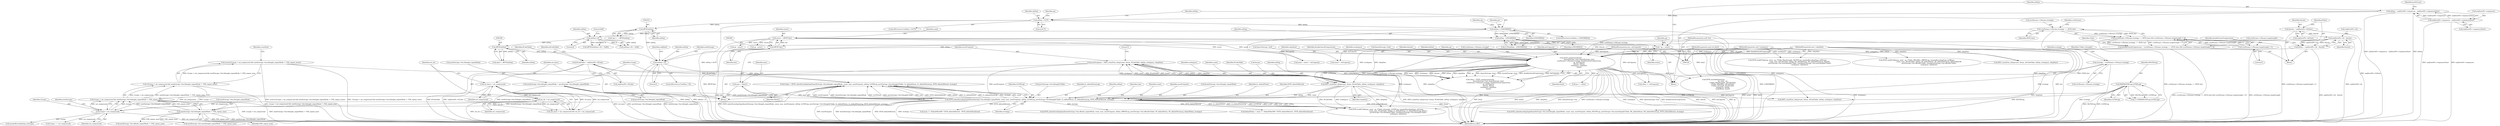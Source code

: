 digraph "0_zstd_3e5cdf1b6a85843e991d7d10f6a2567c15580da0_0@API" {
"1000462" [label="(Call,assert(!(LLtype < set_compressed && nextEntropy->fse.litlength_repeatMode != FSE_repeat_none)))"];
"1000463" [label="(Call,!(LLtype < set_compressed && nextEntropy->fse.litlength_repeatMode != FSE_repeat_none))"];
"1000464" [label="(Call,LLtype < set_compressed && nextEntropy->fse.litlength_repeatMode != FSE_repeat_none)"];
"1000465" [label="(Call,LLtype < set_compressed)"];
"1000431" [label="(Call,LLtype = ZSTD_selectEncodingType(&nextEntropy->fse.litlength_repeatMode, count, max, mostFrequent, nbSeq, LLFSELog, prevEntropy->fse.litlengthCTable, LL_defaultNorm, LL_defaultNormLog, ZSTD_defaultAllowed, strategy))"];
"1000433" [label="(Call,ZSTD_selectEncodingType(&nextEntropy->fse.litlength_repeatMode, count, max, mostFrequent, nbSeq, LLFSELog, prevEntropy->fse.litlengthCTable, LL_defaultNorm, LL_defaultNormLog, ZSTD_defaultAllowed, strategy))"];
"1000420" [label="(Call,nextEntropy->fse.litlength_repeatMode = prevEntropy->fse.litlength_repeatMode)"];
"1000409" [label="(Call,HIST_countFast_wksp(count, &max, llCodeTable, nbSeq, workspace, wkspSize))"];
"1000187" [label="(Call,llCodeTable = seqStorePtr->llCode)"];
"1000374" [label="(Call,nbSeq==0)"];
"1000347" [label="(Call,(BYTE)nbSeq)"];
"1000338" [label="(Call,nbSeq>>8)"];
"1000327" [label="(Call,nbSeq < LONGNBSEQ)"];
"1000315" [label="(Call,nbSeq < 0x7F)"];
"1000212" [label="(Call,nbSeq = seqStorePtr->sequences - seqStorePtr->sequencesStart)"];
"1000214" [label="(Call,seqStorePtr->sequences - seqStorePtr->sequencesStart)"];
"1000367" [label="(Call,nbSeq - LONGNBSEQ)"];
"1000322" [label="(Call,(BYTE)nbSeq)"];
"1000269" [label="(Call,ZSTD_compressLiterals(\n                                    &prevEntropy->huf, &nextEntropy->huf,\n                                    cctxParams->cParams.strategy, disableLiteralCompression,\n                                    op, dstCapacity,\n                                    literals, litSize,\n                                    workspace, wkspSize,\n                                    bmi2))"];
"1000252" [label="(Call,cctxParams->cParams.strategy == ZSTD_fast)"];
"1000249" [label="(Call,disableLiteralCompression = (cctxParams->cParams.strategy == ZSTD_fast) && (cctxParams->cParams.targetLength > 0))"];
"1000251" [label="(Call,(cctxParams->cParams.strategy == ZSTD_fast) && (cctxParams->cParams.targetLength > 0))"];
"1000259" [label="(Call,cctxParams->cParams.targetLength > 0)"];
"1000208" [label="(Call,* op = ostart)"];
"1000197" [label="(Call,ostart = (BYTE*)dst)"];
"1000199" [label="(Call,(BYTE*)dst)"];
"1000125" [label="(MethodParameterIn,void* dst)"];
"1000126" [label="(MethodParameterIn,size_t dstCapacity)"];
"1000243" [label="(Call,seqStorePtr->lit - literals)"];
"1000235" [label="(Call,literals = seqStorePtr->litStart)"];
"1000241" [label="(Call,litSize = seqStorePtr->lit - literals)"];
"1000127" [label="(MethodParameterIn,void* workspace)"];
"1000128" [label="(MethodParameterIn,size_t wkspSize)"];
"1000129" [label="(MethodParameterIn,const int bmi2)"];
"1000403" [label="(Call,max = MaxLL)"];
"1000407" [label="(Call,mostFrequent = HIST_countFast_wksp(count, &max, llCodeTable, nbSeq, workspace, wkspSize))"];
"1000231" [label="(Call,MAX(MLFSELog,LLFSELog))"];
"1000142" [label="(Call,strategy = cctxParams->cParams.strategy)"];
"1000459" [label="(Call,set_rle < set_compressed)"];
"1000456" [label="(Call,set_basic < set_compressed)"];
"1000468" [label="(Call,nextEntropy->fse.litlength_repeatMode != FSE_repeat_none)"];
"1000204" [label="(Call,ostart + dstCapacity)"];
"1000335" [label="(Call,(BYTE)((nbSeq>>8) + 0x80))"];
"1000478" [label="(Identifier,countSize)"];
"1000469" [label="(Call,nextEntropy->fse.litlength_repeatMode)"];
"1000832" [label="(Call,op - ostart)"];
"1000284" [label="(Identifier,op)"];
"1000343" [label="(Call,op[1] = (BYTE)nbSeq)"];
"1000444" [label="(Identifier,LLFSELog)"];
"1000297" [label="(Call,cSize <= dstCapacity)"];
"1000592" [label="(Call,nextEntropy->fse.offcode_repeatMode != FSE_repeat_none)"];
"1000409" [label="(Call,HIST_countFast_wksp(count, &max, llCodeTable, nbSeq, workspace, wkspSize))"];
"1000198" [label="(Identifier,ostart)"];
"1000316" [label="(Identifier,nbSeq)"];
"1000337" [label="(Call,(nbSeq>>8) + 0x80)"];
"1000144" [label="(Call,cctxParams->cParams.strategy)"];
"1000347" [label="(Call,(BYTE)nbSeq)"];
"1000265" [label="(Literal,0)"];
"1000373" [label="(ControlStructure,if (nbSeq==0))"];
"1000126" [label="(MethodParameterIn,size_t dstCapacity)"];
"1000340" [label="(Literal,8)"];
"1000375" [label="(Identifier,nbSeq)"];
"1000420" [label="(Call,nextEntropy->fse.litlength_repeatMode = prevEntropy->fse.litlength_repeatMode)"];
"1000445" [label="(Call,prevEntropy->fse.litlengthCTable)"];
"1000237" [label="(Call,seqStorePtr->litStart)"];
"1000451" [label="(Identifier,LL_defaultNormLog)"];
"1000278" [label="(Call,cctxParams->cParams.strategy)"];
"1000479" [label="(Call,ZSTD_buildCTable(op, oend - op, CTable_LitLength, LLFSELog, (symbolEncodingType_e)LLtype,\n                                                    count, max, llCodeTable, nbSeq, LL_defaultNorm, LL_defaultNormLog, MaxLL,\n                                                    prevEntropy->fse.litlengthCTable, sizeof(prevEntropy->fse.litlengthCTable),\n                                                    workspace, wkspSize))"];
"1000603" [label="(Call,ZSTD_buildCTable(op, oend - op, CTable_OffsetBits, OffFSELog, (symbolEncodingType_e)Offtype,\n                                                    count, max, ofCodeTable, nbSeq, OF_defaultNorm, OF_defaultNormLog, DefaultMaxOff,\n                                                    prevEntropy->fse.offcodeCTable, sizeof(prevEntropy->fse.offcodeCTable),\n                                                    workspace, wkspSize))"];
"1000369" [label="(Identifier,LONGNBSEQ)"];
"1000285" [label="(Identifier,dstCapacity)"];
"1000543" [label="(Call,(max <= DefaultMaxOff) ? ZSTD_defaultAllowed : ZSTD_defaultDisallowed)"];
"1000213" [label="(Identifier,nbSeq)"];
"1000381" [label="(Identifier,nextEntropy)"];
"1000426" [label="(Call,prevEntropy->fse.litlength_repeatMode)"];
"1000656" [label="(Call,HIST_countFast_wksp(count, &max, mlCodeTable, nbSeq, workspace, wkspSize))"];
"1000461" [label="(Identifier,set_compressed)"];
"1000270" [label="(Call,&prevEntropy->huf)"];
"1000258" [label="(Identifier,ZSTD_fast)"];
"1000244" [label="(Call,seqStorePtr->lit)"];
"1000251" [label="(Call,(cctxParams->cParams.strategy == ZSTD_fast) && (cctxParams->cParams.targetLength > 0))"];
"1000202" [label="(Call,oend = ostart + dstCapacity)"];
"1000193" [label="(Identifier,mlCodeTable)"];
"1000443" [label="(Identifier,nbSeq)"];
"1000453" [label="(Identifier,strategy)"];
"1000463" [label="(Call,!(LLtype < set_compressed && nextEntropy->fse.litlength_repeatMode != FSE_repeat_none))"];
"1000414" [label="(Identifier,nbSeq)"];
"1000367" [label="(Call,nbSeq - LONGNBSEQ)"];
"1000431" [label="(Call,LLtype = ZSTD_selectEncodingType(&nextEntropy->fse.litlength_repeatMode, count, max, mostFrequent, nbSeq, LLFSELog, prevEntropy->fse.litlengthCTable, LL_defaultNorm, LL_defaultNormLog, ZSTD_defaultAllowed, strategy))"];
"1000328" [label="(Identifier,nbSeq)"];
"1000315" [label="(Call,nbSeq < 0x7F)"];
"1000376" [label="(Literal,0)"];
"1000289" [label="(Identifier,wkspSize)"];
"1000314" [label="(ControlStructure,if (nbSeq < 0x7F))"];
"1000723" [label="(Call,ZSTD_buildCTable(op, oend - op, CTable_MatchLength, MLFSELog, (symbolEncodingType_e)MLtype,\n                                                    count, max, mlCodeTable, nbSeq, ML_defaultNorm, ML_defaultNormLog, MaxML,\n                                                    prevEntropy->fse.matchlengthCTable, sizeof(prevEntropy->fse.matchlengthCTable),\n                                                    workspace, wkspSize))"];
"1000365" [label="(Call,(U16)(nbSeq - LONGNBSEQ))"];
"1000127" [label="(MethodParameterIn,void* workspace)"];
"1000224" [label="(Identifier,lastNCount)"];
"1000267" [label="(Call,cSize = ZSTD_compressLiterals(\n                                    &prevEntropy->huf, &nextEntropy->huf,\n                                    cctxParams->cParams.strategy, disableLiteralCompression,\n                                    op, dstCapacity,\n                                    literals, litSize,\n                                    workspace, wkspSize,\n                                    bmi2))"];
"1000486" [label="(Call,(symbolEncodingType_e)LLtype)"];
"1000456" [label="(Call,set_basic < set_compressed)"];
"1000404" [label="(Identifier,max)"];
"1000407" [label="(Call,mostFrequent = HIST_countFast_wksp(count, &max, llCodeTable, nbSeq, workspace, wkspSize))"];
"1000441" [label="(Identifier,max)"];
"1000440" [label="(Identifier,count)"];
"1000421" [label="(Call,nextEntropy->fse.litlength_repeatMode)"];
"1000188" [label="(Identifier,llCodeTable)"];
"1000565" [label="(Call,ZSTD_selectEncodingType(&nextEntropy->fse.offcode_repeatMode, count, max, mostFrequent, nbSeq, OffFSELog, prevEntropy->fse.offcodeCTable, OF_defaultNorm, OF_defaultNormLog, defaultPolicy, strategy))"];
"1000333" [label="(Identifier,op)"];
"1000415" [label="(Identifier,workspace)"];
"1000199" [label="(Call,(BYTE*)dst)"];
"1000541" [label="(Call,defaultPolicy = (max <= DefaultMaxOff) ? ZSTD_defaultAllowed : ZSTD_defaultDisallowed)"];
"1000396" [label="(Identifier,seqHead)"];
"1000459" [label="(Call,set_rle < set_compressed)"];
"1000467" [label="(Identifier,set_compressed)"];
"1000408" [label="(Identifier,mostFrequent)"];
"1000242" [label="(Identifier,litSize)"];
"1000403" [label="(Call,max = MaxLL)"];
"1000416" [label="(Identifier,wkspSize)"];
"1000283" [label="(Identifier,disableLiteralCompression)"];
"1000338" [label="(Call,nbSeq>>8)"];
"1000329" [label="(Identifier,LONGNBSEQ)"];
"1000208" [label="(Call,* op = ostart)"];
"1000215" [label="(Call,seqStorePtr->sequences)"];
"1000243" [label="(Call,seqStorePtr->lit - literals)"];
"1000290" [label="(Identifier,bmi2)"];
"1000392" [label="(Call,op - ostart)"];
"1000327" [label="(Call,nbSeq < LONGNBSEQ)"];
"1000249" [label="(Call,disableLiteralCompression = (cctxParams->cParams.strategy == ZSTD_fast) && (cctxParams->cParams.targetLength > 0))"];
"1000247" [label="(Identifier,literals)"];
"1000212" [label="(Call,nbSeq = seqStorePtr->sequences - seqStorePtr->sequencesStart)"];
"1000125" [label="(MethodParameterIn,void* dst)"];
"1000442" [label="(Identifier,mostFrequent)"];
"1000253" [label="(Call,cctxParams->cParams.strategy)"];
"1000685" [label="(Call,ZSTD_selectEncodingType(&nextEntropy->fse.matchlength_repeatMode, count, max, mostFrequent, nbSeq, MLFSELog, prevEntropy->fse.matchlengthCTable, ML_defaultNorm, ML_defaultNormLog, ZSTD_defaultAllowed, strategy))"];
"1000234" [label="(Block,)"];
"1000712" [label="(Call,nextEntropy->fse.matchlength_repeatMode != FSE_repeat_none)"];
"1000218" [label="(Call,seqStorePtr->sequencesStart)"];
"1000468" [label="(Call,nextEntropy->fse.litlength_repeatMode != FSE_repeat_none)"];
"1000532" [label="(Call,HIST_countFast_wksp(count, &max, ofCodeTable, nbSeq, workspace, wkspSize))"];
"1000339" [label="(Identifier,nbSeq)"];
"1000250" [label="(Identifier,disableLiteralCompression)"];
"1000433" [label="(Call,ZSTD_selectEncodingType(&nextEntropy->fse.litlength_repeatMode, count, max, mostFrequent, nbSeq, LLFSELog, prevEntropy->fse.litlengthCTable, LL_defaultNorm, LL_defaultNormLog, ZSTD_defaultAllowed, strategy))"];
"1000434" [label="(Call,&nextEntropy->fse.litlength_repeatMode)"];
"1000189" [label="(Call,seqStorePtr->llCode)"];
"1000214" [label="(Call,seqStorePtr->sequences - seqStorePtr->sequencesStart)"];
"1000241" [label="(Call,litSize = seqStorePtr->lit - literals)"];
"1000410" [label="(Identifier,count)"];
"1000129" [label="(MethodParameterIn,const int bmi2)"];
"1000401" [label="(Block,)"];
"1000405" [label="(Identifier,MaxLL)"];
"1000187" [label="(Call,llCodeTable = seqStorePtr->llCode)"];
"1000260" [label="(Call,cctxParams->cParams.targetLength)"];
"1000231" [label="(Call,MAX(MLFSELog,LLFSELog))"];
"1000142" [label="(Call,strategy = cctxParams->cParams.strategy)"];
"1000288" [label="(Identifier,workspace)"];
"1000318" [label="(Call,*op++ = (BYTE)nbSeq)"];
"1000374" [label="(Call,nbSeq==0)"];
"1000368" [label="(Identifier,nbSeq)"];
"1000233" [label="(Identifier,LLFSELog)"];
"1000341" [label="(Literal,0x80)"];
"1000455" [label="(Call,set_basic < set_compressed && set_rle < set_compressed)"];
"1000460" [label="(Identifier,set_rle)"];
"1000450" [label="(Identifier,LL_defaultNorm)"];
"1000143" [label="(Identifier,strategy)"];
"1000321" [label="(Identifier,op)"];
"1000458" [label="(Identifier,set_compressed)"];
"1000349" [label="(Identifier,nbSeq)"];
"1000128" [label="(MethodParameterIn,size_t wkspSize)"];
"1000268" [label="(Identifier,cSize)"];
"1000471" [label="(Identifier,nextEntropy)"];
"1000322" [label="(Call,(BYTE)nbSeq)"];
"1000418" [label="(Literal,5)"];
"1000274" [label="(Call,&nextEntropy->huf)"];
"1000235" [label="(Call,literals = seqStorePtr->litStart)"];
"1000232" [label="(Identifier,MLFSELog)"];
"1000197" [label="(Call,ostart = (BYTE*)dst)"];
"1000210" [label="(Identifier,ostart)"];
"1000229" [label="(Call,1<<MAX(MLFSELog,LLFSELog))"];
"1000203" [label="(Identifier,oend)"];
"1000286" [label="(Identifier,literals)"];
"1000413" [label="(Identifier,llCodeTable)"];
"1000357" [label="(Identifier,op)"];
"1000262" [label="(Identifier,cctxParams)"];
"1000201" [label="(Identifier,dst)"];
"1000465" [label="(Call,LLtype < set_compressed)"];
"1000236" [label="(Identifier,literals)"];
"1000462" [label="(Call,assert(!(LLtype < set_compressed && nextEntropy->fse.litlength_repeatMode != FSE_repeat_none)))"];
"1000300" [label="(Call,op += cSize)"];
"1000269" [label="(Call,ZSTD_compressLiterals(\n                                    &prevEntropy->huf, &nextEntropy->huf,\n                                    cctxParams->cParams.strategy, disableLiteralCompression,\n                                    op, dstCapacity,\n                                    literals, litSize,\n                                    workspace, wkspSize,\n                                    bmi2))"];
"1000287" [label="(Identifier,litSize)"];
"1000152" [label="(Identifier,CTable_LitLength)"];
"1000317" [label="(Literal,0x7F)"];
"1000835" [label="(MethodReturn,RET)"];
"1000209" [label="(Identifier,op)"];
"1000457" [label="(Identifier,set_basic)"];
"1000464" [label="(Call,LLtype < set_compressed && nextEntropy->fse.litlength_repeatMode != FSE_repeat_none)"];
"1000466" [label="(Identifier,LLtype)"];
"1000259" [label="(Call,cctxParams->cParams.targetLength > 0)"];
"1000411" [label="(Call,&max)"];
"1000452" [label="(Identifier,ZSTD_defaultAllowed)"];
"1000324" [label="(Identifier,nbSeq)"];
"1000252" [label="(Call,cctxParams->cParams.strategy == ZSTD_fast)"];
"1000474" [label="(Identifier,FSE_repeat_none)"];
"1000130" [label="(Block,)"];
"1000788" [label="(Call,ZSTD_encodeSequences(\n                                        op, oend - op,\n                                        CTable_MatchLength, mlCodeTable,\n                                        CTable_OffsetBits, ofCodeTable,\n                                        CTable_LitLength, llCodeTable,\n                                        sequences, nbSeq,\n                                        longOffsets, bmi2))"];
"1000432" [label="(Identifier,LLtype)"];
"1000515" [label="(Call,LLtype == set_compressed)"];
"1000326" [label="(ControlStructure,if (nbSeq < LONGNBSEQ))"];
"1000462" -> "1000401"  [label="AST: "];
"1000462" -> "1000463"  [label="CFG: "];
"1000463" -> "1000462"  [label="AST: "];
"1000478" -> "1000462"  [label="CFG: "];
"1000462" -> "1000835"  [label="DDG: !(LLtype < set_compressed && nextEntropy->fse.litlength_repeatMode != FSE_repeat_none)"];
"1000462" -> "1000835"  [label="DDG: assert(!(LLtype < set_compressed && nextEntropy->fse.litlength_repeatMode != FSE_repeat_none))"];
"1000463" -> "1000462"  [label="DDG: LLtype < set_compressed && nextEntropy->fse.litlength_repeatMode != FSE_repeat_none"];
"1000463" -> "1000464"  [label="CFG: "];
"1000464" -> "1000463"  [label="AST: "];
"1000463" -> "1000835"  [label="DDG: LLtype < set_compressed && nextEntropy->fse.litlength_repeatMode != FSE_repeat_none"];
"1000464" -> "1000463"  [label="DDG: LLtype < set_compressed"];
"1000464" -> "1000463"  [label="DDG: nextEntropy->fse.litlength_repeatMode != FSE_repeat_none"];
"1000464" -> "1000465"  [label="CFG: "];
"1000464" -> "1000468"  [label="CFG: "];
"1000465" -> "1000464"  [label="AST: "];
"1000468" -> "1000464"  [label="AST: "];
"1000464" -> "1000835"  [label="DDG: LLtype < set_compressed"];
"1000464" -> "1000835"  [label="DDG: nextEntropy->fse.litlength_repeatMode != FSE_repeat_none"];
"1000465" -> "1000464"  [label="DDG: LLtype"];
"1000465" -> "1000464"  [label="DDG: set_compressed"];
"1000468" -> "1000464"  [label="DDG: nextEntropy->fse.litlength_repeatMode"];
"1000468" -> "1000464"  [label="DDG: FSE_repeat_none"];
"1000465" -> "1000467"  [label="CFG: "];
"1000466" -> "1000465"  [label="AST: "];
"1000467" -> "1000465"  [label="AST: "];
"1000471" -> "1000465"  [label="CFG: "];
"1000465" -> "1000835"  [label="DDG: set_compressed"];
"1000431" -> "1000465"  [label="DDG: LLtype"];
"1000459" -> "1000465"  [label="DDG: set_compressed"];
"1000456" -> "1000465"  [label="DDG: set_compressed"];
"1000465" -> "1000486"  [label="DDG: LLtype"];
"1000465" -> "1000515"  [label="DDG: set_compressed"];
"1000431" -> "1000401"  [label="AST: "];
"1000431" -> "1000433"  [label="CFG: "];
"1000432" -> "1000431"  [label="AST: "];
"1000433" -> "1000431"  [label="AST: "];
"1000457" -> "1000431"  [label="CFG: "];
"1000431" -> "1000835"  [label="DDG: ZSTD_selectEncodingType(&nextEntropy->fse.litlength_repeatMode, count, max, mostFrequent, nbSeq, LLFSELog, prevEntropy->fse.litlengthCTable, LL_defaultNorm, LL_defaultNormLog, ZSTD_defaultAllowed, strategy)"];
"1000433" -> "1000431"  [label="DDG: mostFrequent"];
"1000433" -> "1000431"  [label="DDG: &nextEntropy->fse.litlength_repeatMode"];
"1000433" -> "1000431"  [label="DDG: LLFSELog"];
"1000433" -> "1000431"  [label="DDG: prevEntropy->fse.litlengthCTable"];
"1000433" -> "1000431"  [label="DDG: max"];
"1000433" -> "1000431"  [label="DDG: ZSTD_defaultAllowed"];
"1000433" -> "1000431"  [label="DDG: nbSeq"];
"1000433" -> "1000431"  [label="DDG: LL_defaultNorm"];
"1000433" -> "1000431"  [label="DDG: LL_defaultNormLog"];
"1000433" -> "1000431"  [label="DDG: strategy"];
"1000433" -> "1000431"  [label="DDG: count"];
"1000433" -> "1000453"  [label="CFG: "];
"1000434" -> "1000433"  [label="AST: "];
"1000440" -> "1000433"  [label="AST: "];
"1000441" -> "1000433"  [label="AST: "];
"1000442" -> "1000433"  [label="AST: "];
"1000443" -> "1000433"  [label="AST: "];
"1000444" -> "1000433"  [label="AST: "];
"1000445" -> "1000433"  [label="AST: "];
"1000450" -> "1000433"  [label="AST: "];
"1000451" -> "1000433"  [label="AST: "];
"1000452" -> "1000433"  [label="AST: "];
"1000453" -> "1000433"  [label="AST: "];
"1000433" -> "1000835"  [label="DDG: mostFrequent"];
"1000433" -> "1000835"  [label="DDG: &nextEntropy->fse.litlength_repeatMode"];
"1000433" -> "1000835"  [label="DDG: ZSTD_defaultAllowed"];
"1000433" -> "1000835"  [label="DDG: strategy"];
"1000420" -> "1000433"  [label="DDG: nextEntropy->fse.litlength_repeatMode"];
"1000409" -> "1000433"  [label="DDG: count"];
"1000409" -> "1000433"  [label="DDG: nbSeq"];
"1000403" -> "1000433"  [label="DDG: max"];
"1000407" -> "1000433"  [label="DDG: mostFrequent"];
"1000231" -> "1000433"  [label="DDG: LLFSELog"];
"1000142" -> "1000433"  [label="DDG: strategy"];
"1000433" -> "1000468"  [label="DDG: &nextEntropy->fse.litlength_repeatMode"];
"1000433" -> "1000479"  [label="DDG: LLFSELog"];
"1000433" -> "1000479"  [label="DDG: count"];
"1000433" -> "1000479"  [label="DDG: max"];
"1000433" -> "1000479"  [label="DDG: nbSeq"];
"1000433" -> "1000479"  [label="DDG: LL_defaultNorm"];
"1000433" -> "1000479"  [label="DDG: LL_defaultNormLog"];
"1000433" -> "1000541"  [label="DDG: ZSTD_defaultAllowed"];
"1000433" -> "1000543"  [label="DDG: ZSTD_defaultAllowed"];
"1000433" -> "1000565"  [label="DDG: strategy"];
"1000433" -> "1000685"  [label="DDG: ZSTD_defaultAllowed"];
"1000420" -> "1000401"  [label="AST: "];
"1000420" -> "1000426"  [label="CFG: "];
"1000421" -> "1000420"  [label="AST: "];
"1000426" -> "1000420"  [label="AST: "];
"1000432" -> "1000420"  [label="CFG: "];
"1000420" -> "1000835"  [label="DDG: prevEntropy->fse.litlength_repeatMode"];
"1000420" -> "1000835"  [label="DDG: nextEntropy->fse.litlength_repeatMode"];
"1000420" -> "1000468"  [label="DDG: nextEntropy->fse.litlength_repeatMode"];
"1000409" -> "1000407"  [label="AST: "];
"1000409" -> "1000416"  [label="CFG: "];
"1000410" -> "1000409"  [label="AST: "];
"1000411" -> "1000409"  [label="AST: "];
"1000413" -> "1000409"  [label="AST: "];
"1000414" -> "1000409"  [label="AST: "];
"1000415" -> "1000409"  [label="AST: "];
"1000416" -> "1000409"  [label="AST: "];
"1000407" -> "1000409"  [label="CFG: "];
"1000409" -> "1000835"  [label="DDG: &max"];
"1000409" -> "1000407"  [label="DDG: nbSeq"];
"1000409" -> "1000407"  [label="DDG: wkspSize"];
"1000409" -> "1000407"  [label="DDG: workspace"];
"1000409" -> "1000407"  [label="DDG: count"];
"1000409" -> "1000407"  [label="DDG: llCodeTable"];
"1000409" -> "1000407"  [label="DDG: &max"];
"1000187" -> "1000409"  [label="DDG: llCodeTable"];
"1000374" -> "1000409"  [label="DDG: nbSeq"];
"1000269" -> "1000409"  [label="DDG: workspace"];
"1000269" -> "1000409"  [label="DDG: wkspSize"];
"1000127" -> "1000409"  [label="DDG: workspace"];
"1000128" -> "1000409"  [label="DDG: wkspSize"];
"1000409" -> "1000479"  [label="DDG: llCodeTable"];
"1000409" -> "1000479"  [label="DDG: workspace"];
"1000409" -> "1000479"  [label="DDG: wkspSize"];
"1000409" -> "1000532"  [label="DDG: &max"];
"1000187" -> "1000130"  [label="AST: "];
"1000187" -> "1000189"  [label="CFG: "];
"1000188" -> "1000187"  [label="AST: "];
"1000189" -> "1000187"  [label="AST: "];
"1000193" -> "1000187"  [label="CFG: "];
"1000187" -> "1000835"  [label="DDG: llCodeTable"];
"1000187" -> "1000835"  [label="DDG: seqStorePtr->llCode"];
"1000374" -> "1000373"  [label="AST: "];
"1000374" -> "1000376"  [label="CFG: "];
"1000375" -> "1000374"  [label="AST: "];
"1000376" -> "1000374"  [label="AST: "];
"1000381" -> "1000374"  [label="CFG: "];
"1000396" -> "1000374"  [label="CFG: "];
"1000374" -> "1000835"  [label="DDG: nbSeq"];
"1000374" -> "1000835"  [label="DDG: nbSeq==0"];
"1000347" -> "1000374"  [label="DDG: nbSeq"];
"1000367" -> "1000374"  [label="DDG: nbSeq"];
"1000322" -> "1000374"  [label="DDG: nbSeq"];
"1000347" -> "1000343"  [label="AST: "];
"1000347" -> "1000349"  [label="CFG: "];
"1000348" -> "1000347"  [label="AST: "];
"1000349" -> "1000347"  [label="AST: "];
"1000343" -> "1000347"  [label="CFG: "];
"1000347" -> "1000343"  [label="DDG: nbSeq"];
"1000338" -> "1000347"  [label="DDG: nbSeq"];
"1000338" -> "1000337"  [label="AST: "];
"1000338" -> "1000340"  [label="CFG: "];
"1000339" -> "1000338"  [label="AST: "];
"1000340" -> "1000338"  [label="AST: "];
"1000341" -> "1000338"  [label="CFG: "];
"1000338" -> "1000335"  [label="DDG: nbSeq"];
"1000338" -> "1000335"  [label="DDG: 8"];
"1000338" -> "1000337"  [label="DDG: nbSeq"];
"1000338" -> "1000337"  [label="DDG: 8"];
"1000327" -> "1000338"  [label="DDG: nbSeq"];
"1000327" -> "1000326"  [label="AST: "];
"1000327" -> "1000329"  [label="CFG: "];
"1000328" -> "1000327"  [label="AST: "];
"1000329" -> "1000327"  [label="AST: "];
"1000333" -> "1000327"  [label="CFG: "];
"1000357" -> "1000327"  [label="CFG: "];
"1000327" -> "1000835"  [label="DDG: LONGNBSEQ"];
"1000327" -> "1000835"  [label="DDG: nbSeq < LONGNBSEQ"];
"1000315" -> "1000327"  [label="DDG: nbSeq"];
"1000327" -> "1000367"  [label="DDG: nbSeq"];
"1000327" -> "1000367"  [label="DDG: LONGNBSEQ"];
"1000315" -> "1000314"  [label="AST: "];
"1000315" -> "1000317"  [label="CFG: "];
"1000316" -> "1000315"  [label="AST: "];
"1000317" -> "1000315"  [label="AST: "];
"1000321" -> "1000315"  [label="CFG: "];
"1000328" -> "1000315"  [label="CFG: "];
"1000315" -> "1000835"  [label="DDG: nbSeq < 0x7F"];
"1000212" -> "1000315"  [label="DDG: nbSeq"];
"1000315" -> "1000322"  [label="DDG: nbSeq"];
"1000212" -> "1000130"  [label="AST: "];
"1000212" -> "1000214"  [label="CFG: "];
"1000213" -> "1000212"  [label="AST: "];
"1000214" -> "1000212"  [label="AST: "];
"1000224" -> "1000212"  [label="CFG: "];
"1000212" -> "1000835"  [label="DDG: seqStorePtr->sequences - seqStorePtr->sequencesStart"];
"1000212" -> "1000835"  [label="DDG: nbSeq"];
"1000214" -> "1000212"  [label="DDG: seqStorePtr->sequences"];
"1000214" -> "1000212"  [label="DDG: seqStorePtr->sequencesStart"];
"1000214" -> "1000218"  [label="CFG: "];
"1000215" -> "1000214"  [label="AST: "];
"1000218" -> "1000214"  [label="AST: "];
"1000214" -> "1000835"  [label="DDG: seqStorePtr->sequencesStart"];
"1000214" -> "1000835"  [label="DDG: seqStorePtr->sequences"];
"1000367" -> "1000365"  [label="AST: "];
"1000367" -> "1000369"  [label="CFG: "];
"1000368" -> "1000367"  [label="AST: "];
"1000369" -> "1000367"  [label="AST: "];
"1000365" -> "1000367"  [label="CFG: "];
"1000367" -> "1000835"  [label="DDG: LONGNBSEQ"];
"1000367" -> "1000365"  [label="DDG: nbSeq"];
"1000367" -> "1000365"  [label="DDG: LONGNBSEQ"];
"1000322" -> "1000318"  [label="AST: "];
"1000322" -> "1000324"  [label="CFG: "];
"1000323" -> "1000322"  [label="AST: "];
"1000324" -> "1000322"  [label="AST: "];
"1000318" -> "1000322"  [label="CFG: "];
"1000322" -> "1000318"  [label="DDG: nbSeq"];
"1000269" -> "1000267"  [label="AST: "];
"1000269" -> "1000290"  [label="CFG: "];
"1000270" -> "1000269"  [label="AST: "];
"1000274" -> "1000269"  [label="AST: "];
"1000278" -> "1000269"  [label="AST: "];
"1000283" -> "1000269"  [label="AST: "];
"1000284" -> "1000269"  [label="AST: "];
"1000285" -> "1000269"  [label="AST: "];
"1000286" -> "1000269"  [label="AST: "];
"1000287" -> "1000269"  [label="AST: "];
"1000288" -> "1000269"  [label="AST: "];
"1000289" -> "1000269"  [label="AST: "];
"1000290" -> "1000269"  [label="AST: "];
"1000267" -> "1000269"  [label="CFG: "];
"1000269" -> "1000835"  [label="DDG: literals"];
"1000269" -> "1000835"  [label="DDG: dstCapacity"];
"1000269" -> "1000835"  [label="DDG: op"];
"1000269" -> "1000835"  [label="DDG: bmi2"];
"1000269" -> "1000835"  [label="DDG: litSize"];
"1000269" -> "1000835"  [label="DDG: wkspSize"];
"1000269" -> "1000835"  [label="DDG: &nextEntropy->huf"];
"1000269" -> "1000835"  [label="DDG: cctxParams->cParams.strategy"];
"1000269" -> "1000835"  [label="DDG: workspace"];
"1000269" -> "1000835"  [label="DDG: &prevEntropy->huf"];
"1000269" -> "1000835"  [label="DDG: disableLiteralCompression"];
"1000269" -> "1000267"  [label="DDG: cctxParams->cParams.strategy"];
"1000269" -> "1000267"  [label="DDG: bmi2"];
"1000269" -> "1000267"  [label="DDG: workspace"];
"1000269" -> "1000267"  [label="DDG: literals"];
"1000269" -> "1000267"  [label="DDG: litSize"];
"1000269" -> "1000267"  [label="DDG: wkspSize"];
"1000269" -> "1000267"  [label="DDG: op"];
"1000269" -> "1000267"  [label="DDG: &prevEntropy->huf"];
"1000269" -> "1000267"  [label="DDG: &nextEntropy->huf"];
"1000269" -> "1000267"  [label="DDG: disableLiteralCompression"];
"1000269" -> "1000267"  [label="DDG: dstCapacity"];
"1000252" -> "1000269"  [label="DDG: cctxParams->cParams.strategy"];
"1000249" -> "1000269"  [label="DDG: disableLiteralCompression"];
"1000208" -> "1000269"  [label="DDG: op"];
"1000126" -> "1000269"  [label="DDG: dstCapacity"];
"1000243" -> "1000269"  [label="DDG: literals"];
"1000241" -> "1000269"  [label="DDG: litSize"];
"1000127" -> "1000269"  [label="DDG: workspace"];
"1000128" -> "1000269"  [label="DDG: wkspSize"];
"1000129" -> "1000269"  [label="DDG: bmi2"];
"1000269" -> "1000297"  [label="DDG: dstCapacity"];
"1000269" -> "1000300"  [label="DDG: op"];
"1000269" -> "1000788"  [label="DDG: bmi2"];
"1000252" -> "1000251"  [label="AST: "];
"1000252" -> "1000258"  [label="CFG: "];
"1000253" -> "1000252"  [label="AST: "];
"1000258" -> "1000252"  [label="AST: "];
"1000262" -> "1000252"  [label="CFG: "];
"1000251" -> "1000252"  [label="CFG: "];
"1000252" -> "1000835"  [label="DDG: ZSTD_fast"];
"1000252" -> "1000251"  [label="DDG: cctxParams->cParams.strategy"];
"1000252" -> "1000251"  [label="DDG: ZSTD_fast"];
"1000249" -> "1000234"  [label="AST: "];
"1000249" -> "1000251"  [label="CFG: "];
"1000250" -> "1000249"  [label="AST: "];
"1000251" -> "1000249"  [label="AST: "];
"1000268" -> "1000249"  [label="CFG: "];
"1000249" -> "1000835"  [label="DDG: (cctxParams->cParams.strategy == ZSTD_fast) && (cctxParams->cParams.targetLength > 0)"];
"1000251" -> "1000249"  [label="DDG: cctxParams->cParams.strategy == ZSTD_fast"];
"1000251" -> "1000249"  [label="DDG: cctxParams->cParams.targetLength > 0"];
"1000251" -> "1000259"  [label="CFG: "];
"1000259" -> "1000251"  [label="AST: "];
"1000251" -> "1000835"  [label="DDG: cctxParams->cParams.targetLength > 0"];
"1000251" -> "1000835"  [label="DDG: cctxParams->cParams.strategy == ZSTD_fast"];
"1000259" -> "1000251"  [label="DDG: cctxParams->cParams.targetLength"];
"1000259" -> "1000251"  [label="DDG: 0"];
"1000259" -> "1000265"  [label="CFG: "];
"1000260" -> "1000259"  [label="AST: "];
"1000265" -> "1000259"  [label="AST: "];
"1000259" -> "1000835"  [label="DDG: cctxParams->cParams.targetLength"];
"1000208" -> "1000130"  [label="AST: "];
"1000208" -> "1000210"  [label="CFG: "];
"1000209" -> "1000208"  [label="AST: "];
"1000210" -> "1000208"  [label="AST: "];
"1000213" -> "1000208"  [label="CFG: "];
"1000208" -> "1000835"  [label="DDG: ostart"];
"1000197" -> "1000208"  [label="DDG: ostart"];
"1000197" -> "1000130"  [label="AST: "];
"1000197" -> "1000199"  [label="CFG: "];
"1000198" -> "1000197"  [label="AST: "];
"1000199" -> "1000197"  [label="AST: "];
"1000203" -> "1000197"  [label="CFG: "];
"1000197" -> "1000835"  [label="DDG: (BYTE*)dst"];
"1000199" -> "1000197"  [label="DDG: dst"];
"1000197" -> "1000202"  [label="DDG: ostart"];
"1000197" -> "1000204"  [label="DDG: ostart"];
"1000197" -> "1000392"  [label="DDG: ostart"];
"1000197" -> "1000832"  [label="DDG: ostart"];
"1000199" -> "1000201"  [label="CFG: "];
"1000200" -> "1000199"  [label="AST: "];
"1000201" -> "1000199"  [label="AST: "];
"1000199" -> "1000835"  [label="DDG: dst"];
"1000125" -> "1000199"  [label="DDG: dst"];
"1000125" -> "1000120"  [label="AST: "];
"1000125" -> "1000835"  [label="DDG: dst"];
"1000126" -> "1000120"  [label="AST: "];
"1000126" -> "1000835"  [label="DDG: dstCapacity"];
"1000126" -> "1000202"  [label="DDG: dstCapacity"];
"1000126" -> "1000204"  [label="DDG: dstCapacity"];
"1000126" -> "1000297"  [label="DDG: dstCapacity"];
"1000243" -> "1000241"  [label="AST: "];
"1000243" -> "1000247"  [label="CFG: "];
"1000244" -> "1000243"  [label="AST: "];
"1000247" -> "1000243"  [label="AST: "];
"1000241" -> "1000243"  [label="CFG: "];
"1000243" -> "1000835"  [label="DDG: seqStorePtr->lit"];
"1000243" -> "1000241"  [label="DDG: seqStorePtr->lit"];
"1000243" -> "1000241"  [label="DDG: literals"];
"1000235" -> "1000243"  [label="DDG: literals"];
"1000235" -> "1000234"  [label="AST: "];
"1000235" -> "1000237"  [label="CFG: "];
"1000236" -> "1000235"  [label="AST: "];
"1000237" -> "1000235"  [label="AST: "];
"1000242" -> "1000235"  [label="CFG: "];
"1000235" -> "1000835"  [label="DDG: seqStorePtr->litStart"];
"1000241" -> "1000234"  [label="AST: "];
"1000242" -> "1000241"  [label="AST: "];
"1000250" -> "1000241"  [label="CFG: "];
"1000241" -> "1000835"  [label="DDG: seqStorePtr->lit - literals"];
"1000127" -> "1000120"  [label="AST: "];
"1000127" -> "1000835"  [label="DDG: workspace"];
"1000127" -> "1000479"  [label="DDG: workspace"];
"1000127" -> "1000532"  [label="DDG: workspace"];
"1000127" -> "1000603"  [label="DDG: workspace"];
"1000127" -> "1000656"  [label="DDG: workspace"];
"1000127" -> "1000723"  [label="DDG: workspace"];
"1000128" -> "1000120"  [label="AST: "];
"1000128" -> "1000835"  [label="DDG: wkspSize"];
"1000128" -> "1000479"  [label="DDG: wkspSize"];
"1000128" -> "1000532"  [label="DDG: wkspSize"];
"1000128" -> "1000603"  [label="DDG: wkspSize"];
"1000128" -> "1000656"  [label="DDG: wkspSize"];
"1000128" -> "1000723"  [label="DDG: wkspSize"];
"1000129" -> "1000120"  [label="AST: "];
"1000129" -> "1000835"  [label="DDG: bmi2"];
"1000129" -> "1000788"  [label="DDG: bmi2"];
"1000403" -> "1000401"  [label="AST: "];
"1000403" -> "1000405"  [label="CFG: "];
"1000404" -> "1000403"  [label="AST: "];
"1000405" -> "1000403"  [label="AST: "];
"1000408" -> "1000403"  [label="CFG: "];
"1000407" -> "1000401"  [label="AST: "];
"1000408" -> "1000407"  [label="AST: "];
"1000418" -> "1000407"  [label="CFG: "];
"1000407" -> "1000835"  [label="DDG: HIST_countFast_wksp(count, &max, llCodeTable, nbSeq, workspace, wkspSize)"];
"1000231" -> "1000229"  [label="AST: "];
"1000231" -> "1000233"  [label="CFG: "];
"1000232" -> "1000231"  [label="AST: "];
"1000233" -> "1000231"  [label="AST: "];
"1000229" -> "1000231"  [label="CFG: "];
"1000231" -> "1000835"  [label="DDG: LLFSELog"];
"1000231" -> "1000835"  [label="DDG: MLFSELog"];
"1000231" -> "1000229"  [label="DDG: MLFSELog"];
"1000231" -> "1000229"  [label="DDG: LLFSELog"];
"1000231" -> "1000685"  [label="DDG: MLFSELog"];
"1000142" -> "1000130"  [label="AST: "];
"1000142" -> "1000144"  [label="CFG: "];
"1000143" -> "1000142"  [label="AST: "];
"1000144" -> "1000142"  [label="AST: "];
"1000152" -> "1000142"  [label="CFG: "];
"1000142" -> "1000835"  [label="DDG: strategy"];
"1000459" -> "1000455"  [label="AST: "];
"1000459" -> "1000461"  [label="CFG: "];
"1000460" -> "1000459"  [label="AST: "];
"1000461" -> "1000459"  [label="AST: "];
"1000455" -> "1000459"  [label="CFG: "];
"1000459" -> "1000835"  [label="DDG: set_rle"];
"1000459" -> "1000455"  [label="DDG: set_rle"];
"1000459" -> "1000455"  [label="DDG: set_compressed"];
"1000456" -> "1000459"  [label="DDG: set_compressed"];
"1000456" -> "1000455"  [label="AST: "];
"1000456" -> "1000458"  [label="CFG: "];
"1000457" -> "1000456"  [label="AST: "];
"1000458" -> "1000456"  [label="AST: "];
"1000460" -> "1000456"  [label="CFG: "];
"1000455" -> "1000456"  [label="CFG: "];
"1000456" -> "1000835"  [label="DDG: set_basic"];
"1000456" -> "1000455"  [label="DDG: set_basic"];
"1000456" -> "1000455"  [label="DDG: set_compressed"];
"1000468" -> "1000474"  [label="CFG: "];
"1000469" -> "1000468"  [label="AST: "];
"1000474" -> "1000468"  [label="AST: "];
"1000468" -> "1000835"  [label="DDG: FSE_repeat_none"];
"1000468" -> "1000835"  [label="DDG: nextEntropy->fse.litlength_repeatMode"];
"1000468" -> "1000592"  [label="DDG: FSE_repeat_none"];
"1000468" -> "1000712"  [label="DDG: FSE_repeat_none"];
}
